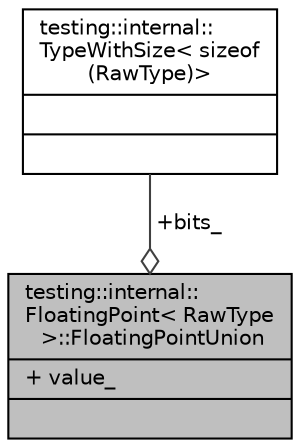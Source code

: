 digraph "testing::internal::FloatingPoint&lt; RawType &gt;::FloatingPointUnion"
{
  edge [fontname="Helvetica",fontsize="10",labelfontname="Helvetica",labelfontsize="10"];
  node [fontname="Helvetica",fontsize="10",shape=record];
  Node1 [label="{testing::internal::\lFloatingPoint\< RawType\l \>::FloatingPointUnion\n|+ value_\l|}",height=0.2,width=0.4,color="black", fillcolor="grey75", style="filled", fontcolor="black"];
  Node2 -> Node1 [color="grey25",fontsize="10",style="solid",label=" +bits_" ,arrowhead="odiamond",fontname="Helvetica"];
  Node2 [label="{testing::internal::\lTypeWithSize\< sizeof\l(RawType)\>\n||}",height=0.2,width=0.4,color="black", fillcolor="white", style="filled",URL="$d9/d5d/classtesting_1_1internal_1_1_type_with_size.html"];
}
